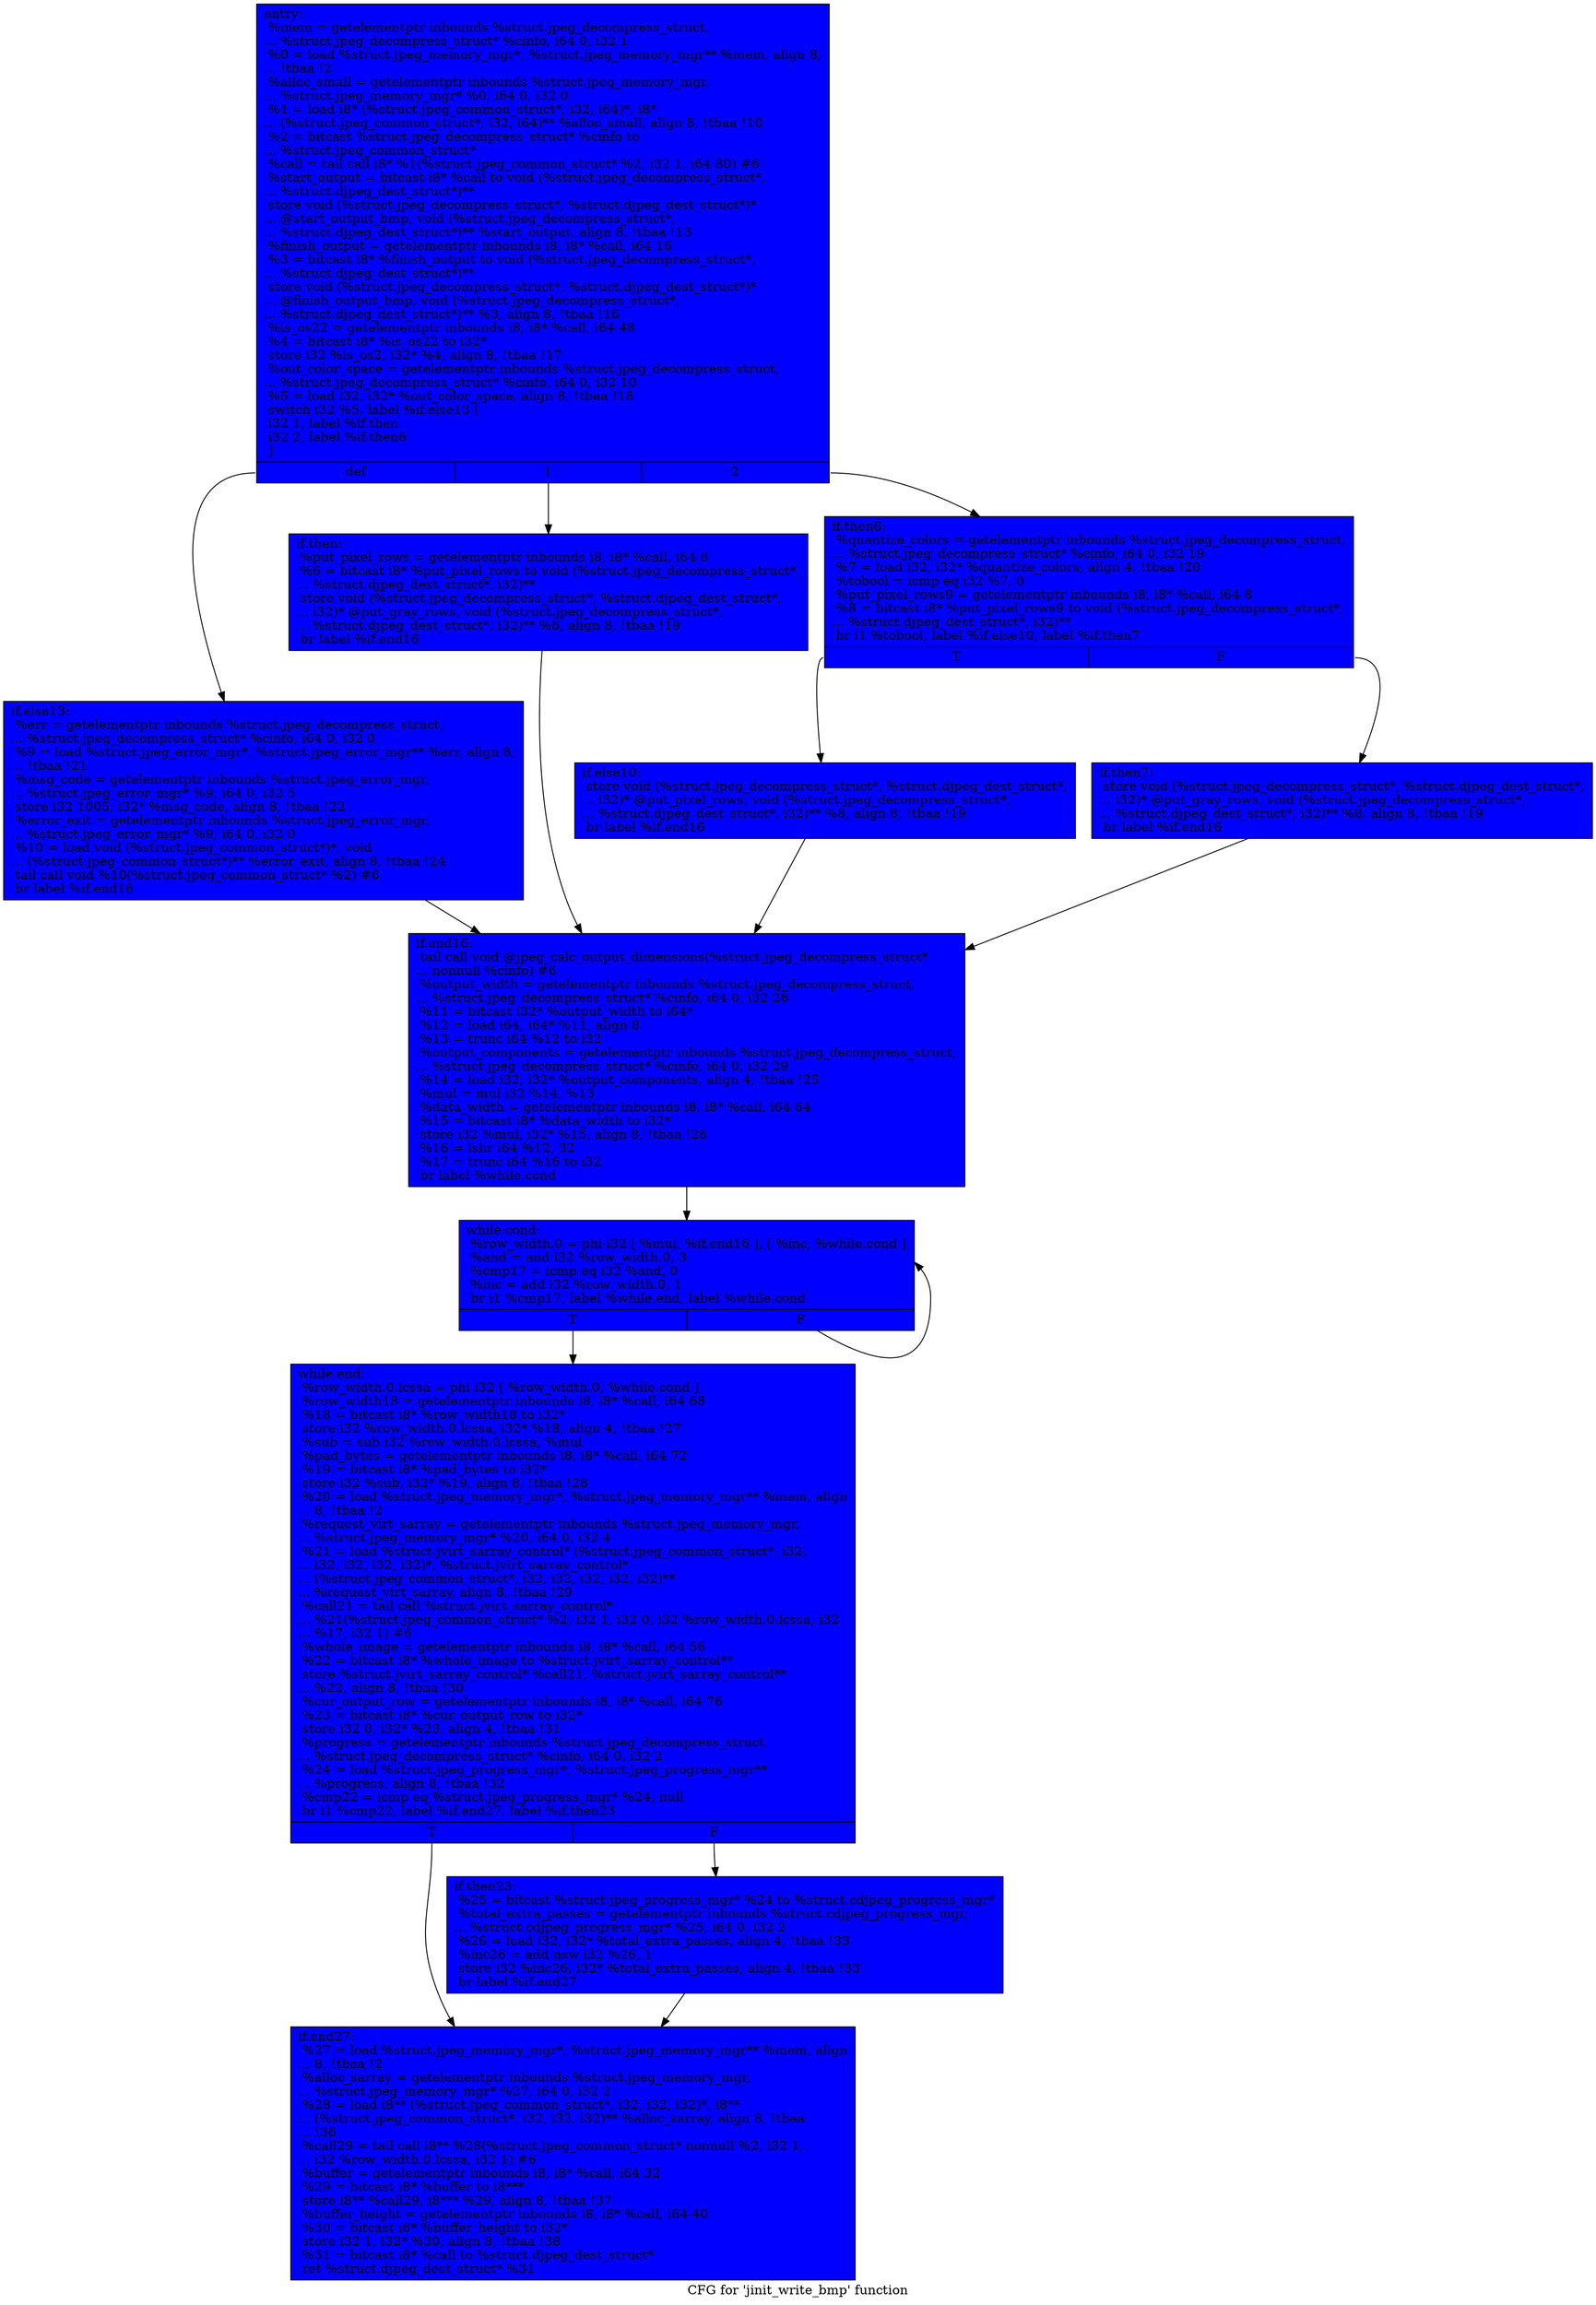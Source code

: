 digraph "CFG for 'jinit_write_bmp' function" {
	label="CFG for 'jinit_write_bmp' function";

	Node0x4f7f2c0 [shape=record, style = filled, fillcolor = blue, label="{entry:\l  %mem = getelementptr inbounds %struct.jpeg_decompress_struct,\l... %struct.jpeg_decompress_struct* %cinfo, i64 0, i32 1\l  %0 = load %struct.jpeg_memory_mgr*, %struct.jpeg_memory_mgr** %mem, align 8,\l... !tbaa !2\l  %alloc_small = getelementptr inbounds %struct.jpeg_memory_mgr,\l... %struct.jpeg_memory_mgr* %0, i64 0, i32 0\l  %1 = load i8* (%struct.jpeg_common_struct*, i32, i64)*, i8*\l... (%struct.jpeg_common_struct*, i32, i64)** %alloc_small, align 8, !tbaa !10\l  %2 = bitcast %struct.jpeg_decompress_struct* %cinfo to\l... %struct.jpeg_common_struct*\l  %call = tail call i8* %1(%struct.jpeg_common_struct* %2, i32 1, i64 80) #6\l  %start_output = bitcast i8* %call to void (%struct.jpeg_decompress_struct*,\l... %struct.djpeg_dest_struct*)**\l  store void (%struct.jpeg_decompress_struct*, %struct.djpeg_dest_struct*)*\l... @start_output_bmp, void (%struct.jpeg_decompress_struct*,\l... %struct.djpeg_dest_struct*)** %start_output, align 8, !tbaa !13\l  %finish_output = getelementptr inbounds i8, i8* %call, i64 16\l  %3 = bitcast i8* %finish_output to void (%struct.jpeg_decompress_struct*,\l... %struct.djpeg_dest_struct*)**\l  store void (%struct.jpeg_decompress_struct*, %struct.djpeg_dest_struct*)*\l... @finish_output_bmp, void (%struct.jpeg_decompress_struct*,\l... %struct.djpeg_dest_struct*)** %3, align 8, !tbaa !16\l  %is_os22 = getelementptr inbounds i8, i8* %call, i64 48\l  %4 = bitcast i8* %is_os22 to i32*\l  store i32 %is_os2, i32* %4, align 8, !tbaa !17\l  %out_color_space = getelementptr inbounds %struct.jpeg_decompress_struct,\l... %struct.jpeg_decompress_struct* %cinfo, i64 0, i32 10\l  %5 = load i32, i32* %out_color_space, align 8, !tbaa !18\l  switch i32 %5, label %if.else13 [\l    i32 1, label %if.then\l    i32 2, label %if.then6\l  ]\l|{<s0>def|<s1>1|<s2>2}}"];
	Node0x4f7f2c0:s0 -> Node0x4f85690;
	Node0x4f7f2c0:s1 -> Node0x4f85740;
	Node0x4f7f2c0:s2 -> Node0x4f85850;
	Node0x4f85740 [shape=record, style = filled, fillcolor = blue, label="{if.then:                                          \l  %put_pixel_rows = getelementptr inbounds i8, i8* %call, i64 8\l  %6 = bitcast i8* %put_pixel_rows to void (%struct.jpeg_decompress_struct*,\l... %struct.djpeg_dest_struct*, i32)**\l  store void (%struct.jpeg_decompress_struct*, %struct.djpeg_dest_struct*,\l... i32)* @put_gray_rows, void (%struct.jpeg_decompress_struct*,\l... %struct.djpeg_dest_struct*, i32)** %6, align 8, !tbaa !19\l  br label %if.end16\l}"];
	Node0x4f85740 -> Node0x4f85f20;
	Node0x4f85850 [shape=record, style = filled, fillcolor = blue, label="{if.then6:                                         \l  %quantize_colors = getelementptr inbounds %struct.jpeg_decompress_struct,\l... %struct.jpeg_decompress_struct* %cinfo, i64 0, i32 19\l  %7 = load i32, i32* %quantize_colors, align 4, !tbaa !20\l  %tobool = icmp eq i32 %7, 0\l  %put_pixel_rows9 = getelementptr inbounds i8, i8* %call, i64 8\l  %8 = bitcast i8* %put_pixel_rows9 to void (%struct.jpeg_decompress_struct*,\l... %struct.djpeg_dest_struct*, i32)**\l  br i1 %tobool, label %if.else10, label %if.then7\l|{<s0>T|<s1>F}}"];
	Node0x4f85850:s0 -> Node0x4f85220;
	Node0x4f85850:s1 -> Node0x4f86580;
	Node0x4f86580 [shape=record, style = filled, fillcolor = blue, label="{if.then7:                                         \l  store void (%struct.jpeg_decompress_struct*, %struct.djpeg_dest_struct*,\l... i32)* @put_gray_rows, void (%struct.jpeg_decompress_struct*,\l... %struct.djpeg_dest_struct*, i32)** %8, align 8, !tbaa !19\l  br label %if.end16\l}"];
	Node0x4f86580 -> Node0x4f85f20;
	Node0x4f85220 [shape=record, style = filled, fillcolor = blue, label="{if.else10:                                        \l  store void (%struct.jpeg_decompress_struct*, %struct.djpeg_dest_struct*,\l... i32)* @put_pixel_rows, void (%struct.jpeg_decompress_struct*,\l... %struct.djpeg_dest_struct*, i32)** %8, align 8, !tbaa !19\l  br label %if.end16\l}"];
	Node0x4f85220 -> Node0x4f85f20;
	Node0x4f85690 [shape=record, style = filled, fillcolor = blue, label="{if.else13:                                        \l  %err = getelementptr inbounds %struct.jpeg_decompress_struct,\l... %struct.jpeg_decompress_struct* %cinfo, i64 0, i32 0\l  %9 = load %struct.jpeg_error_mgr*, %struct.jpeg_error_mgr** %err, align 8,\l... !tbaa !21\l  %msg_code = getelementptr inbounds %struct.jpeg_error_mgr,\l... %struct.jpeg_error_mgr* %9, i64 0, i32 5\l  store i32 1005, i32* %msg_code, align 8, !tbaa !22\l  %error_exit = getelementptr inbounds %struct.jpeg_error_mgr,\l... %struct.jpeg_error_mgr* %9, i64 0, i32 0\l  %10 = load void (%struct.jpeg_common_struct*)*, void\l... (%struct.jpeg_common_struct*)** %error_exit, align 8, !tbaa !24\l  tail call void %10(%struct.jpeg_common_struct* %2) #6\l  br label %if.end16\l}"];
	Node0x4f85690 -> Node0x4f85f20;
	Node0x4f85f20 [shape=record, style = filled, fillcolor = blue, label="{if.end16:                                         \l  tail call void @jpeg_calc_output_dimensions(%struct.jpeg_decompress_struct*\l... nonnull %cinfo) #6\l  %output_width = getelementptr inbounds %struct.jpeg_decompress_struct,\l... %struct.jpeg_decompress_struct* %cinfo, i64 0, i32 26\l  %11 = bitcast i32* %output_width to i64*\l  %12 = load i64, i64* %11, align 8\l  %13 = trunc i64 %12 to i32\l  %output_components = getelementptr inbounds %struct.jpeg_decompress_struct,\l... %struct.jpeg_decompress_struct* %cinfo, i64 0, i32 29\l  %14 = load i32, i32* %output_components, align 4, !tbaa !25\l  %mul = mul i32 %14, %13\l  %data_width = getelementptr inbounds i8, i8* %call, i64 64\l  %15 = bitcast i8* %data_width to i32*\l  store i32 %mul, i32* %15, align 8, !tbaa !26\l  %16 = lshr i64 %12, 32\l  %17 = trunc i64 %16 to i32\l  br label %while.cond\l}"];
	Node0x4f85f20 -> Node0x4f88700;
	Node0x4f88700 [shape=record, style = filled, fillcolor = blue, label="{while.cond:                                       \l  %row_width.0 = phi i32 [ %mul, %if.end16 ], [ %inc, %while.cond ]\l  %and = and i32 %row_width.0, 3\l  %cmp17 = icmp eq i32 %and, 0\l  %inc = add i32 %row_width.0, 1\l  br i1 %cmp17, label %while.end, label %while.cond\l|{<s0>T|<s1>F}}"];
	Node0x4f88700:s0 -> Node0x4f88b20;
	Node0x4f88700:s1 -> Node0x4f88700;
	Node0x4f88b20 [shape=record, style = filled, fillcolor = blue, label="{while.end:                                        \l  %row_width.0.lcssa = phi i32 [ %row_width.0, %while.cond ]\l  %row_width18 = getelementptr inbounds i8, i8* %call, i64 68\l  %18 = bitcast i8* %row_width18 to i32*\l  store i32 %row_width.0.lcssa, i32* %18, align 4, !tbaa !27\l  %sub = sub i32 %row_width.0.lcssa, %mul\l  %pad_bytes = getelementptr inbounds i8, i8* %call, i64 72\l  %19 = bitcast i8* %pad_bytes to i32*\l  store i32 %sub, i32* %19, align 8, !tbaa !28\l  %20 = load %struct.jpeg_memory_mgr*, %struct.jpeg_memory_mgr** %mem, align\l... 8, !tbaa !2\l  %request_virt_sarray = getelementptr inbounds %struct.jpeg_memory_mgr,\l... %struct.jpeg_memory_mgr* %20, i64 0, i32 4\l  %21 = load %struct.jvirt_sarray_control* (%struct.jpeg_common_struct*, i32,\l... i32, i32, i32, i32)*, %struct.jvirt_sarray_control*\l... (%struct.jpeg_common_struct*, i32, i32, i32, i32, i32)**\l... %request_virt_sarray, align 8, !tbaa !29\l  %call21 = tail call %struct.jvirt_sarray_control*\l... %21(%struct.jpeg_common_struct* %2, i32 1, i32 0, i32 %row_width.0.lcssa, i32\l... %17, i32 1) #6\l  %whole_image = getelementptr inbounds i8, i8* %call, i64 56\l  %22 = bitcast i8* %whole_image to %struct.jvirt_sarray_control**\l  store %struct.jvirt_sarray_control* %call21, %struct.jvirt_sarray_control**\l... %22, align 8, !tbaa !30\l  %cur_output_row = getelementptr inbounds i8, i8* %call, i64 76\l  %23 = bitcast i8* %cur_output_row to i32*\l  store i32 0, i32* %23, align 4, !tbaa !31\l  %progress = getelementptr inbounds %struct.jpeg_decompress_struct,\l... %struct.jpeg_decompress_struct* %cinfo, i64 0, i32 2\l  %24 = load %struct.jpeg_progress_mgr*, %struct.jpeg_progress_mgr**\l... %progress, align 8, !tbaa !32\l  %cmp22 = icmp eq %struct.jpeg_progress_mgr* %24, null\l  br i1 %cmp22, label %if.end27, label %if.then23\l|{<s0>T|<s1>F}}"];
	Node0x4f88b20:s0 -> Node0x4f828d0;
	Node0x4f88b20:s1 -> Node0x4f829b0;
	Node0x4f829b0 [shape=record, style = filled, fillcolor = blue, label="{if.then23:                                        \l  %25 = bitcast %struct.jpeg_progress_mgr* %24 to %struct.cdjpeg_progress_mgr*\l  %total_extra_passes = getelementptr inbounds %struct.cdjpeg_progress_mgr,\l... %struct.cdjpeg_progress_mgr* %25, i64 0, i32 2\l  %26 = load i32, i32* %total_extra_passes, align 4, !tbaa !33\l  %inc26 = add nsw i32 %26, 1\l  store i32 %inc26, i32* %total_extra_passes, align 4, !tbaa !33\l  br label %if.end27\l}"];
	Node0x4f829b0 -> Node0x4f828d0;
	Node0x4f828d0 [shape=record, style = filled, fillcolor = blue, label="{if.end27:                                         \l  %27 = load %struct.jpeg_memory_mgr*, %struct.jpeg_memory_mgr** %mem, align\l... 8, !tbaa !2\l  %alloc_sarray = getelementptr inbounds %struct.jpeg_memory_mgr,\l... %struct.jpeg_memory_mgr* %27, i64 0, i32 2\l  %28 = load i8** (%struct.jpeg_common_struct*, i32, i32, i32)*, i8**\l... (%struct.jpeg_common_struct*, i32, i32, i32)** %alloc_sarray, align 8, !tbaa\l... !36\l  %call29 = tail call i8** %28(%struct.jpeg_common_struct* nonnull %2, i32 1,\l... i32 %row_width.0.lcssa, i32 1) #6\l  %buffer = getelementptr inbounds i8, i8* %call, i64 32\l  %29 = bitcast i8* %buffer to i8***\l  store i8** %call29, i8*** %29, align 8, !tbaa !37\l  %buffer_height = getelementptr inbounds i8, i8* %call, i64 40\l  %30 = bitcast i8* %buffer_height to i32*\l  store i32 1, i32* %30, align 8, !tbaa !38\l  %31 = bitcast i8* %call to %struct.djpeg_dest_struct*\l  ret %struct.djpeg_dest_struct* %31\l}"];
}

